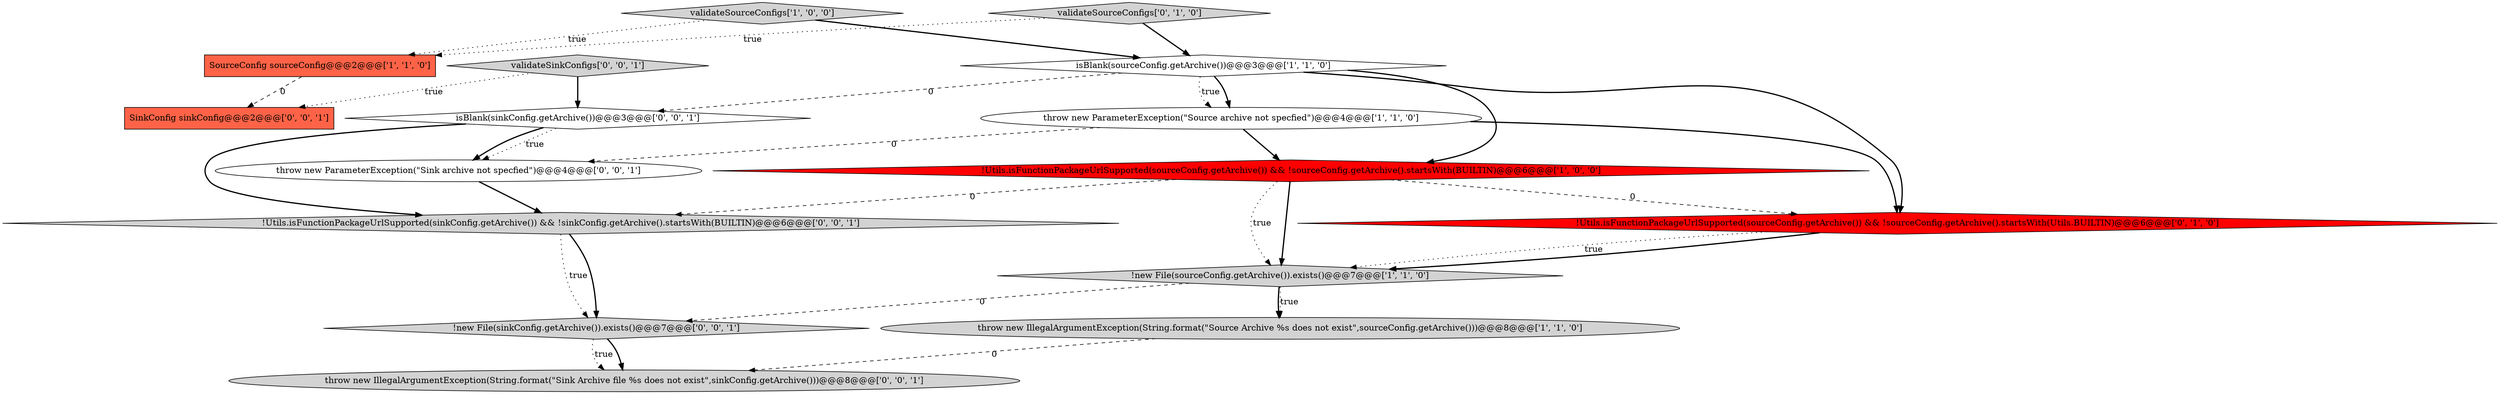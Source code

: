 digraph {
3 [style = filled, label = "isBlank(sourceConfig.getArchive())@@@3@@@['1', '1', '0']", fillcolor = white, shape = diamond image = "AAA0AAABBB1BBB"];
10 [style = filled, label = "isBlank(sinkConfig.getArchive())@@@3@@@['0', '0', '1']", fillcolor = white, shape = diamond image = "AAA0AAABBB3BBB"];
11 [style = filled, label = "throw new ParameterException(\"Sink archive not specfied\")@@@4@@@['0', '0', '1']", fillcolor = white, shape = ellipse image = "AAA0AAABBB3BBB"];
13 [style = filled, label = "validateSinkConfigs['0', '0', '1']", fillcolor = lightgray, shape = diamond image = "AAA0AAABBB3BBB"];
12 [style = filled, label = "!new File(sinkConfig.getArchive()).exists()@@@7@@@['0', '0', '1']", fillcolor = lightgray, shape = diamond image = "AAA0AAABBB3BBB"];
1 [style = filled, label = "!new File(sourceConfig.getArchive()).exists()@@@7@@@['1', '1', '0']", fillcolor = lightgray, shape = diamond image = "AAA0AAABBB1BBB"];
0 [style = filled, label = "throw new ParameterException(\"Source archive not specfied\")@@@4@@@['1', '1', '0']", fillcolor = white, shape = ellipse image = "AAA0AAABBB1BBB"];
2 [style = filled, label = "validateSourceConfigs['1', '0', '0']", fillcolor = lightgray, shape = diamond image = "AAA0AAABBB1BBB"];
4 [style = filled, label = "!Utils.isFunctionPackageUrlSupported(sourceConfig.getArchive()) && !sourceConfig.getArchive().startsWith(BUILTIN)@@@6@@@['1', '0', '0']", fillcolor = red, shape = diamond image = "AAA1AAABBB1BBB"];
9 [style = filled, label = "throw new IllegalArgumentException(String.format(\"Sink Archive file %s does not exist\",sinkConfig.getArchive()))@@@8@@@['0', '0', '1']", fillcolor = lightgray, shape = ellipse image = "AAA0AAABBB3BBB"];
6 [style = filled, label = "throw new IllegalArgumentException(String.format(\"Source Archive %s does not exist\",sourceConfig.getArchive()))@@@8@@@['1', '1', '0']", fillcolor = lightgray, shape = ellipse image = "AAA0AAABBB1BBB"];
5 [style = filled, label = "SourceConfig sourceConfig@@@2@@@['1', '1', '0']", fillcolor = tomato, shape = box image = "AAA0AAABBB1BBB"];
7 [style = filled, label = "!Utils.isFunctionPackageUrlSupported(sourceConfig.getArchive()) && !sourceConfig.getArchive().startsWith(Utils.BUILTIN)@@@6@@@['0', '1', '0']", fillcolor = red, shape = diamond image = "AAA1AAABBB2BBB"];
8 [style = filled, label = "validateSourceConfigs['0', '1', '0']", fillcolor = lightgray, shape = diamond image = "AAA0AAABBB2BBB"];
14 [style = filled, label = "!Utils.isFunctionPackageUrlSupported(sinkConfig.getArchive()) && !sinkConfig.getArchive().startsWith(BUILTIN)@@@6@@@['0', '0', '1']", fillcolor = lightgray, shape = diamond image = "AAA0AAABBB3BBB"];
15 [style = filled, label = "SinkConfig sinkConfig@@@2@@@['0', '0', '1']", fillcolor = tomato, shape = box image = "AAA0AAABBB3BBB"];
13->10 [style = bold, label=""];
7->1 [style = bold, label=""];
14->12 [style = dotted, label="true"];
4->1 [style = dotted, label="true"];
10->14 [style = bold, label=""];
11->14 [style = bold, label=""];
2->3 [style = bold, label=""];
8->3 [style = bold, label=""];
6->9 [style = dashed, label="0"];
0->11 [style = dashed, label="0"];
12->9 [style = bold, label=""];
3->4 [style = bold, label=""];
3->0 [style = bold, label=""];
0->7 [style = bold, label=""];
1->12 [style = dashed, label="0"];
1->6 [style = bold, label=""];
3->7 [style = bold, label=""];
8->5 [style = dotted, label="true"];
10->11 [style = dotted, label="true"];
0->4 [style = bold, label=""];
4->7 [style = dashed, label="0"];
14->12 [style = bold, label=""];
3->0 [style = dotted, label="true"];
1->6 [style = dotted, label="true"];
13->15 [style = dotted, label="true"];
4->1 [style = bold, label=""];
3->10 [style = dashed, label="0"];
4->14 [style = dashed, label="0"];
2->5 [style = dotted, label="true"];
7->1 [style = dotted, label="true"];
5->15 [style = dashed, label="0"];
12->9 [style = dotted, label="true"];
10->11 [style = bold, label=""];
}
